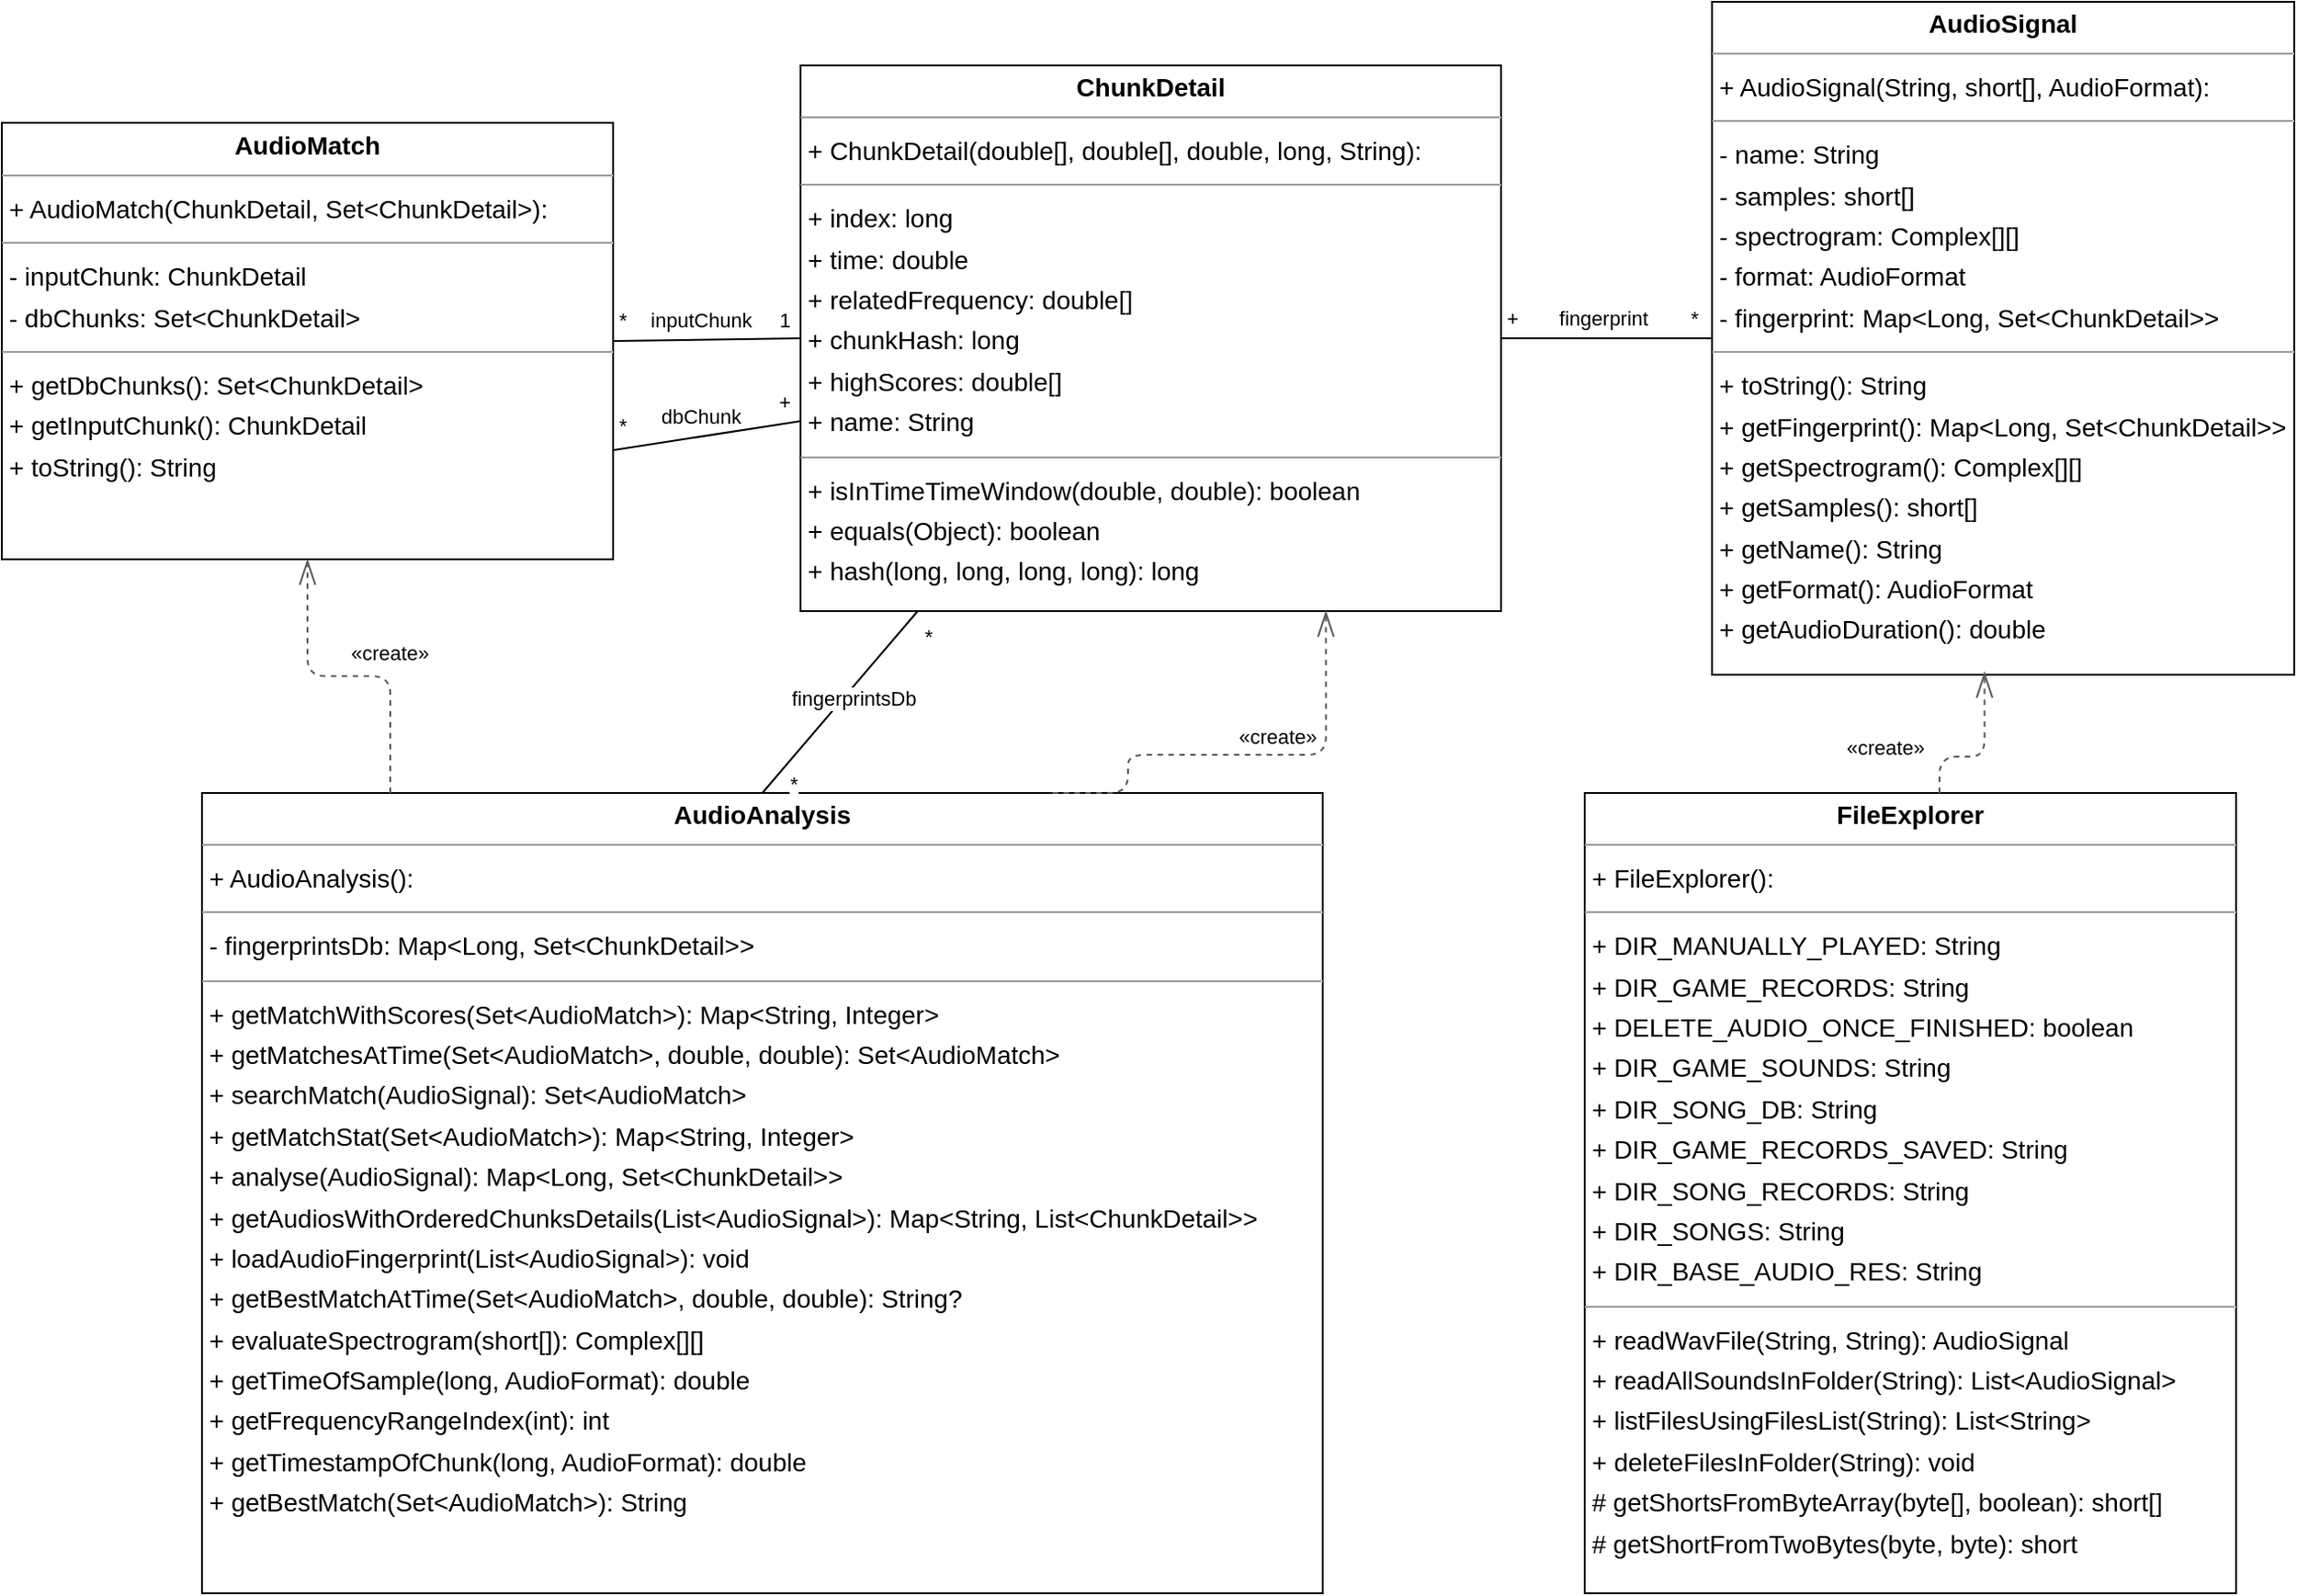 <mxfile version="21.6.1" type="github">
  <diagram id="XWnj4zzchfMwUizUqxsu" name="Page-1">
    <mxGraphModel dx="1918" dy="1036" grid="1" gridSize="10" guides="1" tooltips="1" connect="1" arrows="1" fold="1" page="0" pageScale="1" pageWidth="1169" pageHeight="827" background="none" math="0" shadow="0">
      <root>
        <mxCell id="0" />
        <mxCell id="1" parent="0" />
        <mxCell id="node2" value="&lt;p style=&quot;margin:0px;margin-top:4px;text-align:center;&quot;&gt;&lt;b&gt;AudioAnalysis&lt;/b&gt;&lt;/p&gt;&lt;hr size=&quot;1&quot;&gt;&lt;p style=&quot;margin:0 0 0 4px;line-height:1.6;&quot;&gt;+ AudioAnalysis(): &lt;/p&gt;&lt;hr size=&quot;1&quot;&gt;&lt;p style=&quot;margin:0 0 0 4px;line-height:1.6;&quot;&gt;- fingerprintsDb: Map&amp;lt;Long, Set&amp;lt;ChunkDetail&amp;gt;&amp;gt;&lt;/p&gt;&lt;hr size=&quot;1&quot;&gt;&lt;p style=&quot;margin:0 0 0 4px;line-height:1.6;&quot;&gt;+ getMatchWithScores(Set&amp;lt;AudioMatch&amp;gt;): Map&amp;lt;String, Integer&amp;gt;&lt;br&gt;+ getMatchesAtTime(Set&amp;lt;AudioMatch&amp;gt;, double, double): Set&amp;lt;AudioMatch&amp;gt;&lt;br&gt;+ searchMatch(AudioSignal): Set&amp;lt;AudioMatch&amp;gt;&lt;br&gt;+ getMatchStat(Set&amp;lt;AudioMatch&amp;gt;): Map&amp;lt;String, Integer&amp;gt;&lt;br&gt;+ analyse(AudioSignal): Map&amp;lt;Long, Set&amp;lt;ChunkDetail&amp;gt;&amp;gt;&lt;br&gt;+ getAudiosWithOrderedChunksDetails(List&amp;lt;AudioSignal&amp;gt;): Map&amp;lt;String, List&amp;lt;ChunkDetail&amp;gt;&amp;gt;&lt;br&gt;+ loadAudioFingerprint(List&amp;lt;AudioSignal&amp;gt;): void&lt;br&gt;+ getBestMatchAtTime(Set&amp;lt;AudioMatch&amp;gt;, double, double): String?&lt;br&gt;+ evaluateSpectrogram(short[]): Complex[][]&lt;br&gt;+ getTimeOfSample(long, AudioFormat): double&lt;br&gt;+ getFrequencyRangeIndex(int): int&lt;br&gt;+ getTimestampOfChunk(long, AudioFormat): double&lt;br&gt;+ getBestMatch(Set&amp;lt;AudioMatch&amp;gt;): String&lt;/p&gt;" style="verticalAlign=top;align=left;overflow=fill;fontSize=14;fontFamily=Helvetica;html=1;rounded=0;shadow=0;comic=0;labelBackgroundColor=none;strokeWidth=1;" parent="1" vertex="1">
          <mxGeometry x="-190" y="330" width="616" height="440" as="geometry" />
        </mxCell>
        <mxCell id="node1" value="&lt;p style=&quot;margin:0px;margin-top:4px;text-align:center;&quot;&gt;&lt;b&gt;AudioMatch&lt;/b&gt;&lt;/p&gt;&lt;hr size=&quot;1&quot;/&gt;&lt;p style=&quot;margin:0 0 0 4px;line-height:1.6;&quot;&gt;+ AudioMatch(ChunkDetail, Set&amp;lt;ChunkDetail&amp;gt;): &lt;/p&gt;&lt;hr size=&quot;1&quot;/&gt;&lt;p style=&quot;margin:0 0 0 4px;line-height:1.6;&quot;&gt;- inputChunk: ChunkDetail&lt;br/&gt;- dbChunks: Set&amp;lt;ChunkDetail&amp;gt;&lt;/p&gt;&lt;hr size=&quot;1&quot;/&gt;&lt;p style=&quot;margin:0 0 0 4px;line-height:1.6;&quot;&gt;+ getDbChunks(): Set&amp;lt;ChunkDetail&amp;gt;&lt;br/&gt;+ getInputChunk(): ChunkDetail&lt;br/&gt;+ toString(): String&lt;/p&gt;" style="verticalAlign=top;align=left;overflow=fill;fontSize=14;fontFamily=Helvetica;html=1;rounded=0;shadow=0;comic=0;labelBackgroundColor=none;strokeWidth=1;" parent="1" vertex="1">
          <mxGeometry x="-300" y="-38.5" width="336" height="240" as="geometry" />
        </mxCell>
        <mxCell id="node0" value="&lt;p style=&quot;margin:0px;margin-top:4px;text-align:center;&quot;&gt;&lt;b&gt;AudioSignal&lt;/b&gt;&lt;/p&gt;&lt;hr size=&quot;1&quot;&gt;&lt;p style=&quot;margin:0 0 0 4px;line-height:1.6;&quot;&gt;+ AudioSignal(String, short[], AudioFormat): &lt;/p&gt;&lt;hr size=&quot;1&quot;&gt;&lt;p style=&quot;margin:0 0 0 4px;line-height:1.6;&quot;&gt;- name: String&lt;br&gt;- samples: short[]&lt;br&gt;- spectrogram: Complex[][]&lt;br&gt;- format: AudioFormat&lt;br&gt;- fingerprint: Map&amp;lt;Long, Set&amp;lt;ChunkDetail&amp;gt;&amp;gt;&lt;/p&gt;&lt;hr size=&quot;1&quot;&gt;&lt;p style=&quot;margin:0 0 0 4px;line-height:1.6;&quot;&gt;+ toString(): String&lt;br&gt;+ getFingerprint(): Map&amp;lt;Long, Set&amp;lt;ChunkDetail&amp;gt;&amp;gt;&lt;br&gt;+ getSpectrogram(): Complex[][]&lt;br&gt;+ getSamples(): short[]&lt;br&gt;+ getName(): String&lt;br&gt;+ getFormat(): AudioFormat&lt;br&gt;+ getAudioDuration(): double&lt;/p&gt;" style="verticalAlign=top;align=left;overflow=fill;fontSize=14;fontFamily=Helvetica;html=1;rounded=0;shadow=0;comic=0;labelBackgroundColor=none;strokeWidth=1;" parent="1" vertex="1">
          <mxGeometry x="640" y="-105" width="320" height="370" as="geometry" />
        </mxCell>
        <mxCell id="node3" value="&lt;p style=&quot;margin:0px;margin-top:4px;text-align:center;&quot;&gt;&lt;b&gt;ChunkDetail&lt;/b&gt;&lt;/p&gt;&lt;hr size=&quot;1&quot;&gt;&lt;p style=&quot;margin:0 0 0 4px;line-height:1.6;&quot;&gt;+ ChunkDetail(double[], double[], double, long, String): &lt;/p&gt;&lt;hr size=&quot;1&quot;&gt;&lt;p style=&quot;margin:0 0 0 4px;line-height:1.6;&quot;&gt;+ index: long&lt;br&gt;+ time: double&lt;br&gt;+ relatedFrequency: double[]&lt;br&gt;+ chunkHash: long&lt;br&gt;+ highScores: double[]&lt;br&gt;+ name: String&lt;/p&gt;&lt;hr size=&quot;1&quot;&gt;&lt;p style=&quot;margin:0 0 0 4px;line-height:1.6;&quot;&gt;+ isInTimeTimeWindow(double, double): boolean&lt;br&gt;+ equals(Object): boolean&lt;br&gt;+ hash(long, long, long, long): long&lt;br&gt;&lt;br&gt;&lt;/p&gt;" style="verticalAlign=top;align=left;overflow=fill;fontSize=14;fontFamily=Helvetica;html=1;rounded=0;shadow=0;comic=0;labelBackgroundColor=none;strokeWidth=1;" parent="1" vertex="1">
          <mxGeometry x="139" y="-70" width="385" height="300" as="geometry" />
        </mxCell>
        <mxCell id="node4" value="&lt;p style=&quot;margin:0px;margin-top:4px;text-align:center;&quot;&gt;&lt;b&gt;FileExplorer&lt;/b&gt;&lt;/p&gt;&lt;hr size=&quot;1&quot;&gt;&lt;p style=&quot;margin:0 0 0 4px;line-height:1.6;&quot;&gt;+ FileExplorer(): &lt;/p&gt;&lt;hr size=&quot;1&quot;&gt;&lt;p style=&quot;margin:0 0 0 4px;line-height:1.6;&quot;&gt;+ DIR_MANUALLY_PLAYED: String&lt;br&gt;+ DIR_GAME_RECORDS: String&lt;br&gt;+ DELETE_AUDIO_ONCE_FINISHED: boolean&lt;br&gt;+ DIR_GAME_SOUNDS: String&lt;br&gt;+ DIR_SONG_DB: String&lt;br&gt;+ DIR_GAME_RECORDS_SAVED: String&lt;br&gt;+ DIR_SONG_RECORDS: String&lt;br&gt;+ DIR_SONGS: String&lt;br&gt;+ DIR_BASE_AUDIO_RES: String&lt;/p&gt;&lt;hr size=&quot;1&quot;&gt;&lt;p style=&quot;margin:0 0 0 4px;line-height:1.6;&quot;&gt;+ readWavFile(String, String): AudioSignal&lt;br style=&quot;border-color: var(--border-color);&quot;&gt;+ readAllSoundsInFolder(String): List&amp;lt;AudioSignal&amp;gt;&lt;br&gt;+ listFilesUsingFilesList(String): List&amp;lt;String&amp;gt;&lt;/p&gt;&lt;p style=&quot;margin:0 0 0 4px;line-height:1.6;&quot;&gt;+ deleteFilesInFolder(String): void&lt;br&gt;# getShortsFromByteArray(byte[], boolean): short[]&lt;br&gt;# getShortFromTwoBytes(byte, byte): short&lt;/p&gt;" style="verticalAlign=top;align=left;overflow=fill;fontSize=14;fontFamily=Helvetica;html=1;rounded=0;shadow=0;comic=0;labelBackgroundColor=none;strokeWidth=1;" parent="1" vertex="1">
          <mxGeometry x="570" y="330" width="358" height="440" as="geometry" />
        </mxCell>
        <mxCell id="edge0" value="" style="html=1;rounded=1;edgeStyle=orthogonalEdgeStyle;dashed=1;startArrow=none;endArrow=openThin;endSize=12;strokeColor=#595959;exitX=0.168;exitY=0.000;exitDx=0;exitDy=0;entryX=0.500;entryY=1.000;entryDx=0;entryDy=0;" parent="1" source="node2" target="node1" edge="1">
          <mxGeometry width="50" height="50" relative="1" as="geometry">
            <Array as="points" />
          </mxGeometry>
        </mxCell>
        <mxCell id="label2" value="«create»" style="edgeLabel;resizable=0;html=1;align=left;verticalAlign=top;strokeColor=default;" parent="edge0" vertex="1" connectable="0">
          <mxGeometry x="-110" y="240" as="geometry" />
        </mxCell>
        <mxCell id="edge1" value="" style="html=1;rounded=1;edgeStyle=orthogonalEdgeStyle;dashed=1;startArrow=none;endArrow=openThin;endSize=12;strokeColor=#595959;exitX=0.759;exitY=0.000;exitDx=0;exitDy=0;entryX=0.750;entryY=1.000;entryDx=0;entryDy=0;" parent="1" source="node2" target="node3" edge="1">
          <mxGeometry width="50" height="50" relative="1" as="geometry">
            <Array as="points">
              <mxPoint x="319" y="309" />
              <mxPoint x="428" y="309" />
            </Array>
          </mxGeometry>
        </mxCell>
        <mxCell id="label8" value="«create»" style="edgeLabel;resizable=0;html=1;align=left;verticalAlign=top;strokeColor=default;" parent="edge1" vertex="1" connectable="0">
          <mxGeometry x="378" y="286" as="geometry" />
        </mxCell>
        <mxCell id="edge3" value="" style="html=1;rounded=1;edgeStyle=orthogonalEdgeStyle;dashed=1;startArrow=none;endArrow=openThin;endSize=12;strokeColor=#595959;entryX=0.468;entryY=0.996;entryDx=0;entryDy=0;entryPerimeter=0;" parent="1" source="node4" target="node0" edge="1">
          <mxGeometry width="50" height="50" relative="1" as="geometry">
            <Array as="points">
              <mxPoint x="765" y="310" />
              <mxPoint x="790" y="310" />
            </Array>
            <mxPoint x="765" y="300" as="targetPoint" />
          </mxGeometry>
        </mxCell>
        <mxCell id="label20" value="«create»" style="edgeLabel;resizable=0;html=1;align=left;verticalAlign=top;strokeColor=default;" parent="edge3" vertex="1" connectable="0">
          <mxGeometry x="712" y="292" as="geometry" />
        </mxCell>
        <mxCell id="RITHrEZ79DsZb8qW1Qol-2" value="" style="endArrow=none;html=1;rounded=0;entryX=1;entryY=0.5;entryDx=0;entryDy=0;exitX=0;exitY=0.5;exitDx=0;exitDy=0;" edge="1" parent="1" source="node3" target="node1">
          <mxGeometry width="50" height="50" relative="1" as="geometry">
            <mxPoint x="310" y="200" as="sourcePoint" />
            <mxPoint x="360" y="150" as="targetPoint" />
          </mxGeometry>
        </mxCell>
        <mxCell id="RITHrEZ79DsZb8qW1Qol-3" value="*" style="edgeLabel;html=1;align=center;verticalAlign=middle;resizable=0;points=[];" vertex="1" connectable="0" parent="RITHrEZ79DsZb8qW1Qol-2">
          <mxGeometry x="0.641" y="-1" relative="1" as="geometry">
            <mxPoint x="-14" y="-10" as="offset" />
          </mxGeometry>
        </mxCell>
        <mxCell id="RITHrEZ79DsZb8qW1Qol-5" value="inputChunk" style="edgeLabel;html=1;align=center;verticalAlign=middle;resizable=0;points=[];" vertex="1" connectable="0" parent="RITHrEZ79DsZb8qW1Qol-2">
          <mxGeometry x="0.07" y="1" relative="1" as="geometry">
            <mxPoint y="-12" as="offset" />
          </mxGeometry>
        </mxCell>
        <mxCell id="RITHrEZ79DsZb8qW1Qol-10" value="1" style="edgeLabel;html=1;align=center;verticalAlign=middle;resizable=0;points=[];" vertex="1" connectable="0" parent="RITHrEZ79DsZb8qW1Qol-2">
          <mxGeometry x="-0.615" y="-1" relative="1" as="geometry">
            <mxPoint x="11" y="-10" as="offset" />
          </mxGeometry>
        </mxCell>
        <mxCell id="RITHrEZ79DsZb8qW1Qol-6" value="" style="endArrow=none;html=1;rounded=0;entryX=1;entryY=0.75;entryDx=0;entryDy=0;exitX=-0.001;exitY=0.652;exitDx=0;exitDy=0;exitPerimeter=0;" edge="1" parent="1" source="node3" target="node1">
          <mxGeometry width="50" height="50" relative="1" as="geometry">
            <mxPoint x="149" y="92" as="sourcePoint" />
            <mxPoint x="46" y="92" as="targetPoint" />
          </mxGeometry>
        </mxCell>
        <mxCell id="RITHrEZ79DsZb8qW1Qol-7" value="*" style="edgeLabel;html=1;align=center;verticalAlign=middle;resizable=0;points=[];" vertex="1" connectable="0" parent="RITHrEZ79DsZb8qW1Qol-6">
          <mxGeometry x="0.641" y="-1" relative="1" as="geometry">
            <mxPoint x="-14" y="-10" as="offset" />
          </mxGeometry>
        </mxCell>
        <mxCell id="RITHrEZ79DsZb8qW1Qol-8" value="dbChunk" style="edgeLabel;html=1;align=center;verticalAlign=middle;resizable=0;points=[];" vertex="1" connectable="0" parent="RITHrEZ79DsZb8qW1Qol-6">
          <mxGeometry x="0.07" y="1" relative="1" as="geometry">
            <mxPoint y="-12" as="offset" />
          </mxGeometry>
        </mxCell>
        <mxCell id="RITHrEZ79DsZb8qW1Qol-13" value="+" style="edgeLabel;html=1;align=center;verticalAlign=middle;resizable=0;points=[];" vertex="1" connectable="0" parent="RITHrEZ79DsZb8qW1Qol-6">
          <mxGeometry x="-0.732" relative="1" as="geometry">
            <mxPoint x="5" y="-13" as="offset" />
          </mxGeometry>
        </mxCell>
        <mxCell id="RITHrEZ79DsZb8qW1Qol-14" value="" style="endArrow=none;html=1;rounded=0;exitX=0.5;exitY=0;exitDx=0;exitDy=0;" edge="1" parent="1" source="node2" target="node3">
          <mxGeometry width="50" height="50" relative="1" as="geometry">
            <mxPoint x="200" y="260" as="sourcePoint" />
            <mxPoint x="250" y="210" as="targetPoint" />
          </mxGeometry>
        </mxCell>
        <mxCell id="RITHrEZ79DsZb8qW1Qol-15" value="*" style="edgeLabel;html=1;align=center;verticalAlign=middle;resizable=0;points=[];" vertex="1" connectable="0" parent="RITHrEZ79DsZb8qW1Qol-14">
          <mxGeometry x="-0.601" relative="1" as="geometry">
            <mxPoint y="15" as="offset" />
          </mxGeometry>
        </mxCell>
        <mxCell id="RITHrEZ79DsZb8qW1Qol-16" value="Text" style="edgeLabel;html=1;align=center;verticalAlign=middle;resizable=0;points=[];" vertex="1" connectable="0" parent="RITHrEZ79DsZb8qW1Qol-14">
          <mxGeometry x="0.096" y="-3" relative="1" as="geometry">
            <mxPoint y="1" as="offset" />
          </mxGeometry>
        </mxCell>
        <mxCell id="RITHrEZ79DsZb8qW1Qol-17" value="fingerprintsDb" style="edgeLabel;html=1;align=center;verticalAlign=middle;resizable=0;points=[];" vertex="1" connectable="0" parent="RITHrEZ79DsZb8qW1Qol-14">
          <mxGeometry x="0.084" y="-4" relative="1" as="geometry">
            <mxPoint as="offset" />
          </mxGeometry>
        </mxCell>
        <mxCell id="RITHrEZ79DsZb8qW1Qol-18" value="*" style="edgeLabel;html=1;align=center;verticalAlign=middle;resizable=0;points=[];" vertex="1" connectable="0" parent="RITHrEZ79DsZb8qW1Qol-14">
          <mxGeometry x="0.771" y="-2" relative="1" as="geometry">
            <mxPoint x="14" y="1" as="offset" />
          </mxGeometry>
        </mxCell>
        <mxCell id="RITHrEZ79DsZb8qW1Qol-19" value="" style="endArrow=none;html=1;rounded=0;entryX=1;entryY=0.5;entryDx=0;entryDy=0;exitX=0;exitY=0.5;exitDx=0;exitDy=0;" edge="1" parent="1" source="node0" target="node3">
          <mxGeometry width="50" height="50" relative="1" as="geometry">
            <mxPoint x="200" y="260" as="sourcePoint" />
            <mxPoint x="250" y="210" as="targetPoint" />
          </mxGeometry>
        </mxCell>
        <mxCell id="RITHrEZ79DsZb8qW1Qol-23" value="fingerprint" style="edgeLabel;html=1;align=center;verticalAlign=middle;resizable=0;points=[];" vertex="1" connectable="0" parent="RITHrEZ79DsZb8qW1Qol-19">
          <mxGeometry x="0.032" relative="1" as="geometry">
            <mxPoint y="-11" as="offset" />
          </mxGeometry>
        </mxCell>
        <mxCell id="RITHrEZ79DsZb8qW1Qol-24" value="+" style="edgeLabel;html=1;align=center;verticalAlign=middle;resizable=0;points=[];" vertex="1" connectable="0" parent="RITHrEZ79DsZb8qW1Qol-19">
          <mxGeometry x="0.712" relative="1" as="geometry">
            <mxPoint x="-11" y="-11" as="offset" />
          </mxGeometry>
        </mxCell>
        <mxCell id="RITHrEZ79DsZb8qW1Qol-25" value="*" style="edgeLabel;html=1;align=center;verticalAlign=middle;resizable=0;points=[];" vertex="1" connectable="0" parent="RITHrEZ79DsZb8qW1Qol-19">
          <mxGeometry x="-0.776" y="-1" relative="1" as="geometry">
            <mxPoint x="3" y="-10" as="offset" />
          </mxGeometry>
        </mxCell>
      </root>
    </mxGraphModel>
  </diagram>
</mxfile>
